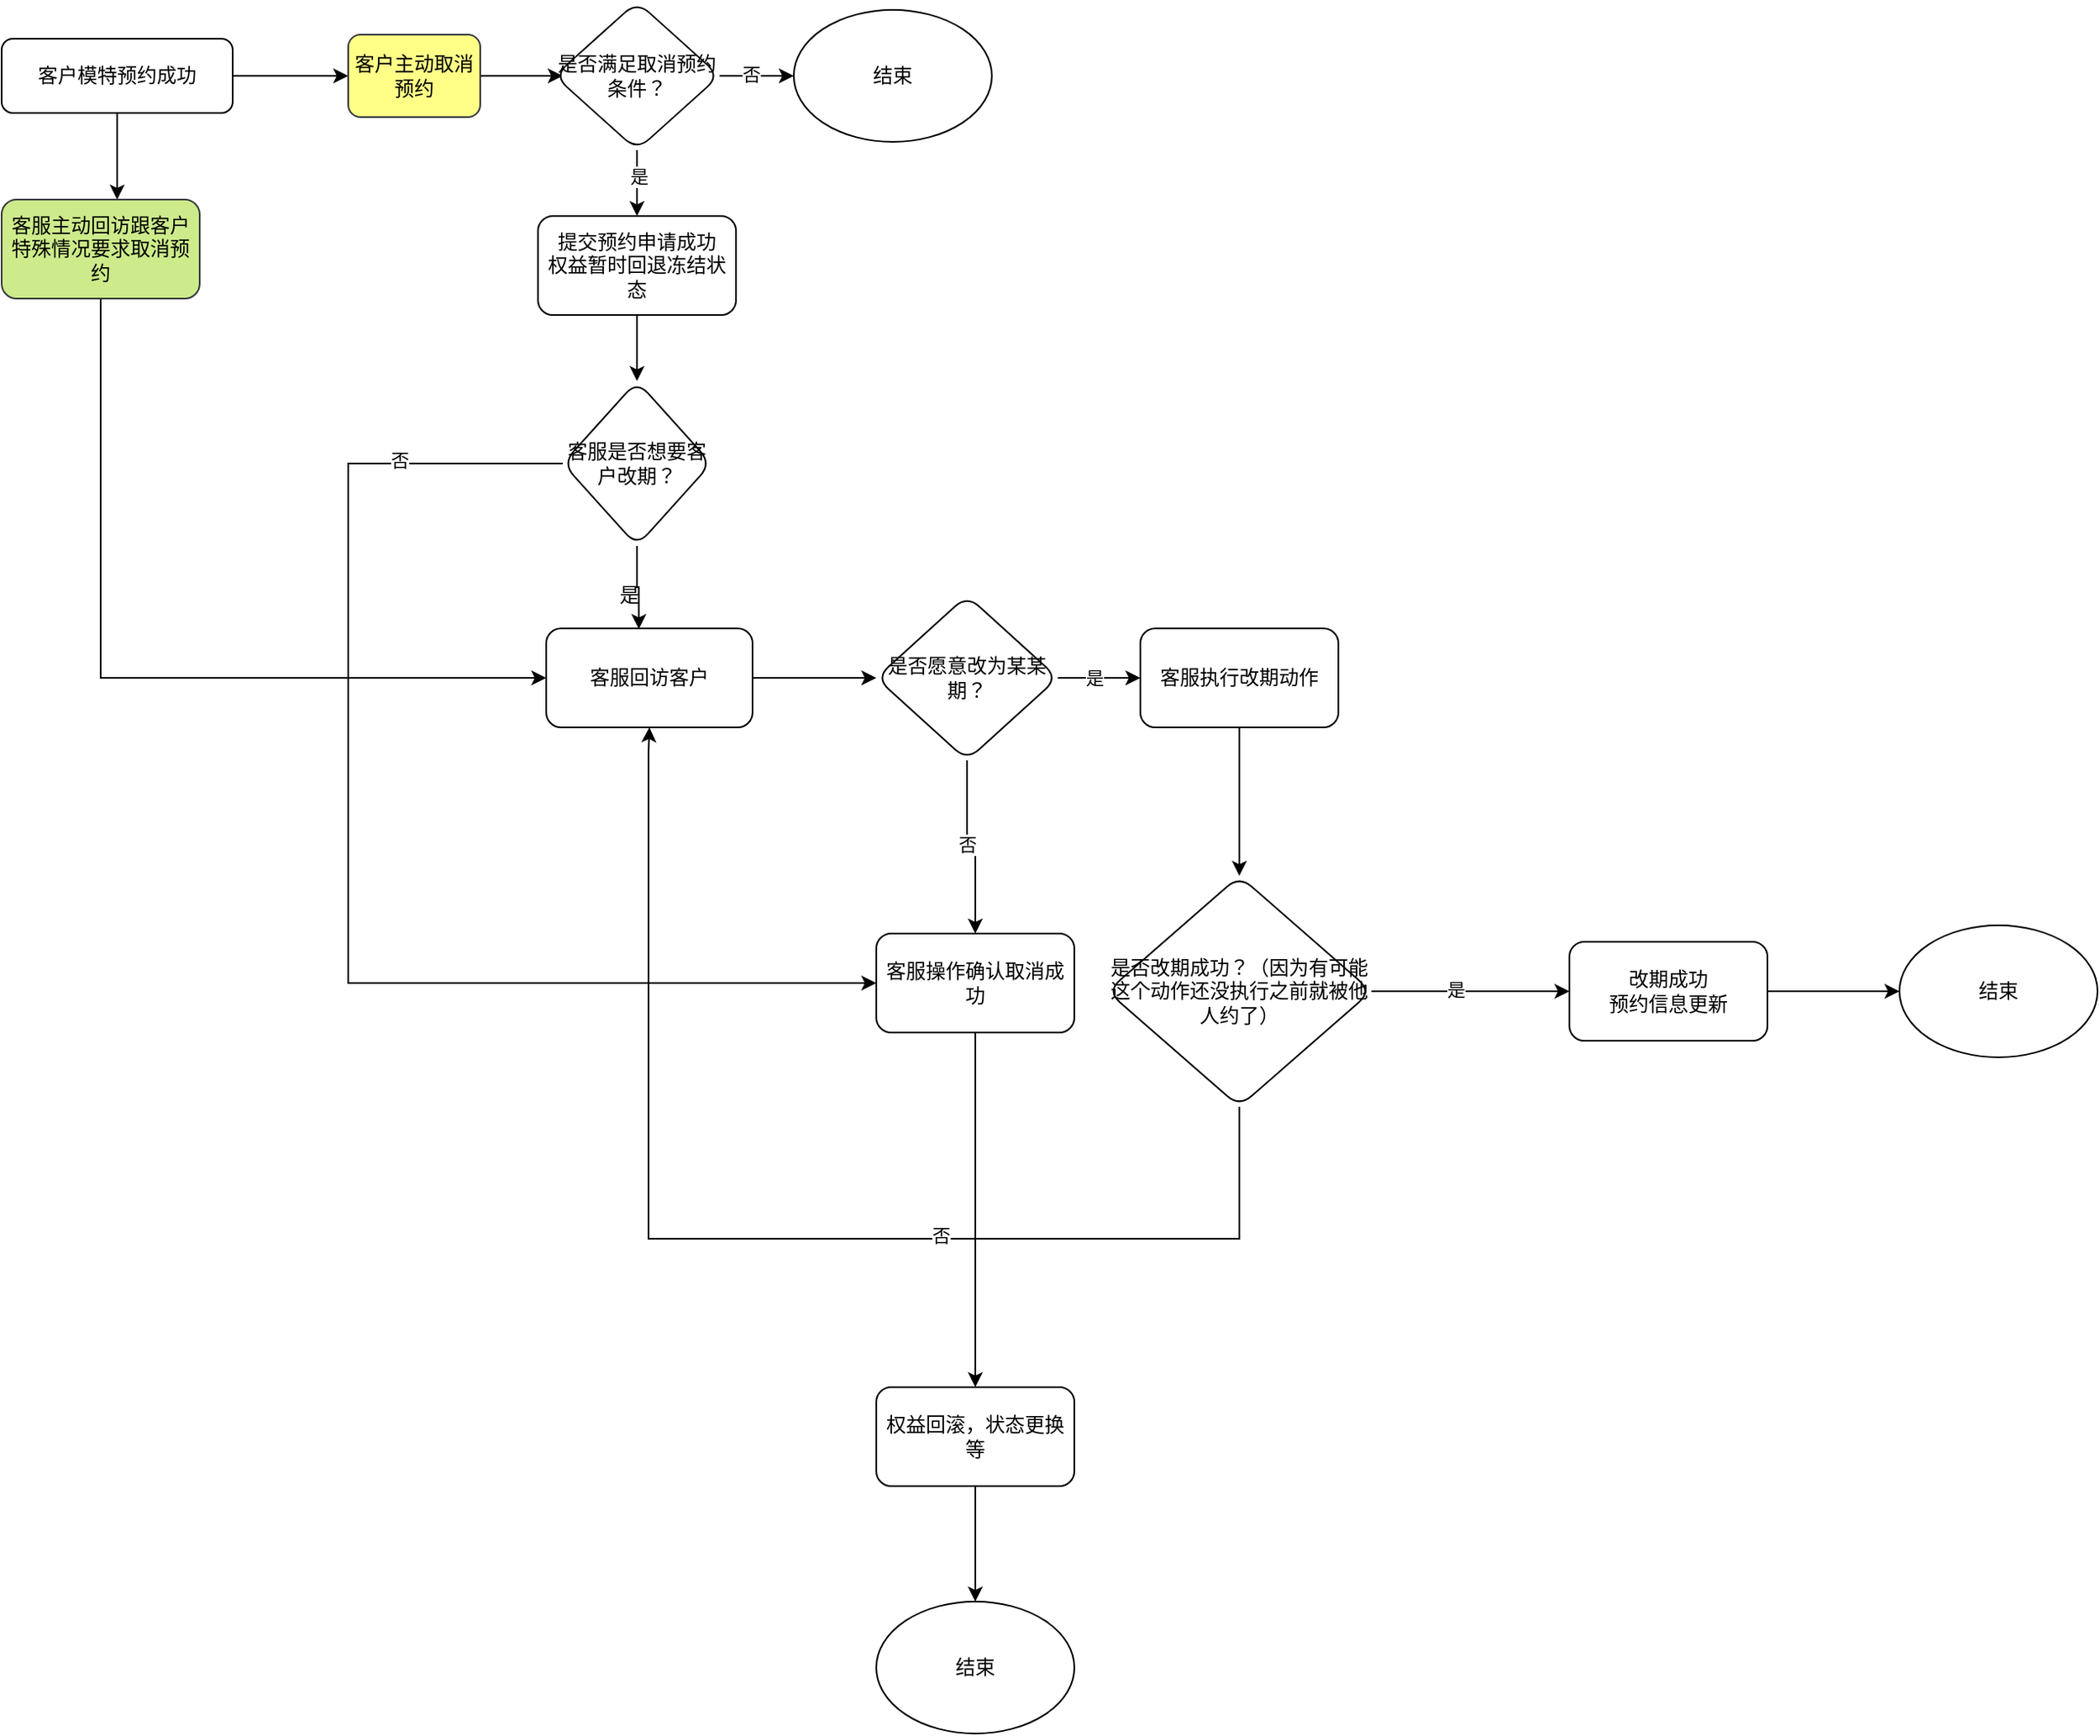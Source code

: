 <mxfile version="13.6.6" type="github">
  <diagram id="JFG310dgM5JgxOvnkHz8" name="Page-1">
    <mxGraphModel dx="1159" dy="623" grid="1" gridSize="10" guides="1" tooltips="1" connect="1" arrows="1" fold="1" page="1" pageScale="1" pageWidth="827" pageHeight="1169" math="0" shadow="0">
      <root>
        <mxCell id="0" />
        <mxCell id="1" parent="0" />
        <mxCell id="mZ5S8oPx8YVmJdACo5Ed-34" value="" style="edgeStyle=orthogonalEdgeStyle;rounded=0;orthogonalLoop=1;jettySize=auto;html=1;" parent="1" source="mZ5S8oPx8YVmJdACo5Ed-1" target="mZ5S8oPx8YVmJdACo5Ed-33" edge="1">
          <mxGeometry relative="1" as="geometry">
            <Array as="points">
              <mxPoint x="310" y="210" />
              <mxPoint x="310" y="210" />
            </Array>
          </mxGeometry>
        </mxCell>
        <mxCell id="TPgsrb7IbhU7XOlhmHNw-8" style="edgeStyle=orthogonalEdgeStyle;rounded=0;orthogonalLoop=1;jettySize=auto;html=1;entryX=0;entryY=0.5;entryDx=0;entryDy=0;" edge="1" parent="1" source="mZ5S8oPx8YVmJdACo5Ed-1" target="mZ5S8oPx8YVmJdACo5Ed-3">
          <mxGeometry relative="1" as="geometry" />
        </mxCell>
        <mxCell id="mZ5S8oPx8YVmJdACo5Ed-1" value="客户模特预约成功" style="rounded=1;whiteSpace=wrap;html=1;" parent="1" vertex="1">
          <mxGeometry x="240" y="122.5" width="140" height="45" as="geometry" />
        </mxCell>
        <mxCell id="mZ5S8oPx8YVmJdACo5Ed-10" value="" style="edgeStyle=orthogonalEdgeStyle;rounded=0;orthogonalLoop=1;jettySize=auto;html=1;" parent="1" source="mZ5S8oPx8YVmJdACo5Ed-3" edge="1">
          <mxGeometry relative="1" as="geometry">
            <mxPoint x="580.0" y="145" as="targetPoint" />
          </mxGeometry>
        </mxCell>
        <mxCell id="mZ5S8oPx8YVmJdACo5Ed-3" value="客户主动取消预约" style="rounded=1;whiteSpace=wrap;html=1;fillColor=#ffff88;strokeColor=#36393d;" parent="1" vertex="1">
          <mxGeometry x="450" y="120" width="80" height="50" as="geometry" />
        </mxCell>
        <mxCell id="mZ5S8oPx8YVmJdACo5Ed-12" value="" style="edgeStyle=orthogonalEdgeStyle;rounded=0;orthogonalLoop=1;jettySize=auto;html=1;exitX=1;exitY=0.5;exitDx=0;exitDy=0;" parent="1" source="mZ5S8oPx8YVmJdACo5Ed-9" edge="1">
          <mxGeometry relative="1" as="geometry">
            <mxPoint x="720.0" y="145" as="targetPoint" />
            <mxPoint x="680.0" y="145" as="sourcePoint" />
            <Array as="points" />
          </mxGeometry>
        </mxCell>
        <mxCell id="mZ5S8oPx8YVmJdACo5Ed-13" value="否" style="edgeLabel;html=1;align=center;verticalAlign=middle;resizable=0;points=[];" parent="mZ5S8oPx8YVmJdACo5Ed-12" vertex="1" connectable="0">
          <mxGeometry x="-0.156" y="1" relative="1" as="geometry">
            <mxPoint as="offset" />
          </mxGeometry>
        </mxCell>
        <mxCell id="mZ5S8oPx8YVmJdACo5Ed-15" value="" style="edgeStyle=orthogonalEdgeStyle;rounded=0;orthogonalLoop=1;jettySize=auto;html=1;" parent="1" source="mZ5S8oPx8YVmJdACo5Ed-9" target="mZ5S8oPx8YVmJdACo5Ed-14" edge="1">
          <mxGeometry relative="1" as="geometry" />
        </mxCell>
        <mxCell id="mZ5S8oPx8YVmJdACo5Ed-18" value="是" style="edgeLabel;html=1;align=center;verticalAlign=middle;resizable=0;points=[];" parent="mZ5S8oPx8YVmJdACo5Ed-15" vertex="1" connectable="0">
          <mxGeometry x="-0.23" y="1" relative="1" as="geometry">
            <mxPoint as="offset" />
          </mxGeometry>
        </mxCell>
        <mxCell id="mZ5S8oPx8YVmJdACo5Ed-9" value="是否满足取消预约条件？" style="rhombus;whiteSpace=wrap;html=1;rounded=1;" parent="1" vertex="1">
          <mxGeometry x="575" y="100" width="100" height="90" as="geometry" />
        </mxCell>
        <mxCell id="TPgsrb7IbhU7XOlhmHNw-2" value="" style="edgeStyle=orthogonalEdgeStyle;rounded=0;orthogonalLoop=1;jettySize=auto;html=1;" edge="1" parent="1" source="mZ5S8oPx8YVmJdACo5Ed-14" target="TPgsrb7IbhU7XOlhmHNw-1">
          <mxGeometry relative="1" as="geometry" />
        </mxCell>
        <mxCell id="mZ5S8oPx8YVmJdACo5Ed-14" value="提交预约申请成功&lt;br&gt;权益暂时回退冻结状态" style="whiteSpace=wrap;html=1;rounded=1;" parent="1" vertex="1">
          <mxGeometry x="565" y="230" width="120" height="60" as="geometry" />
        </mxCell>
        <mxCell id="mZ5S8oPx8YVmJdACo5Ed-17" value="结束" style="ellipse;whiteSpace=wrap;html=1;" parent="1" vertex="1">
          <mxGeometry x="720" y="105" width="120" height="80" as="geometry" />
        </mxCell>
        <mxCell id="mZ5S8oPx8YVmJdACo5Ed-28" value="" style="edgeStyle=orthogonalEdgeStyle;rounded=0;orthogonalLoop=1;jettySize=auto;html=1;" parent="1" source="mZ5S8oPx8YVmJdACo5Ed-25" target="mZ5S8oPx8YVmJdACo5Ed-27" edge="1">
          <mxGeometry relative="1" as="geometry" />
        </mxCell>
        <mxCell id="mZ5S8oPx8YVmJdACo5Ed-29" value="否" style="edgeLabel;html=1;align=center;verticalAlign=middle;resizable=0;points=[];" parent="mZ5S8oPx8YVmJdACo5Ed-28" vertex="1" connectable="0">
          <mxGeometry x="-0.074" relative="1" as="geometry">
            <mxPoint as="offset" />
          </mxGeometry>
        </mxCell>
        <mxCell id="mZ5S8oPx8YVmJdACo5Ed-31" value="" style="edgeStyle=orthogonalEdgeStyle;rounded=0;orthogonalLoop=1;jettySize=auto;html=1;" parent="1" source="mZ5S8oPx8YVmJdACo5Ed-25" target="mZ5S8oPx8YVmJdACo5Ed-30" edge="1">
          <mxGeometry relative="1" as="geometry" />
        </mxCell>
        <mxCell id="mZ5S8oPx8YVmJdACo5Ed-32" value="是" style="edgeLabel;html=1;align=center;verticalAlign=middle;resizable=0;points=[];" parent="mZ5S8oPx8YVmJdACo5Ed-31" vertex="1" connectable="0">
          <mxGeometry x="-0.133" relative="1" as="geometry">
            <mxPoint as="offset" />
          </mxGeometry>
        </mxCell>
        <mxCell id="mZ5S8oPx8YVmJdACo5Ed-25" value="是否愿意改为某某期？" style="rhombus;whiteSpace=wrap;html=1;rounded=1;" parent="1" vertex="1">
          <mxGeometry x="770" y="460" width="110" height="100" as="geometry" />
        </mxCell>
        <mxCell id="TPgsrb7IbhU7XOlhmHNw-17" style="edgeStyle=orthogonalEdgeStyle;rounded=0;orthogonalLoop=1;jettySize=auto;html=1;" edge="1" parent="1" source="mZ5S8oPx8YVmJdACo5Ed-27" target="TPgsrb7IbhU7XOlhmHNw-20">
          <mxGeometry relative="1" as="geometry">
            <mxPoint x="830.0" y="970" as="targetPoint" />
          </mxGeometry>
        </mxCell>
        <mxCell id="mZ5S8oPx8YVmJdACo5Ed-27" value="客服操作确认取消成功" style="whiteSpace=wrap;html=1;rounded=1;" parent="1" vertex="1">
          <mxGeometry x="770" y="665" width="120" height="60" as="geometry" />
        </mxCell>
        <mxCell id="mZ5S8oPx8YVmJdACo5Ed-36" value="" style="edgeStyle=orthogonalEdgeStyle;rounded=0;orthogonalLoop=1;jettySize=auto;html=1;" parent="1" source="mZ5S8oPx8YVmJdACo5Ed-30" target="mZ5S8oPx8YVmJdACo5Ed-35" edge="1">
          <mxGeometry relative="1" as="geometry" />
        </mxCell>
        <mxCell id="mZ5S8oPx8YVmJdACo5Ed-30" value="客服执行改期动作" style="whiteSpace=wrap;html=1;rounded=1;" parent="1" vertex="1">
          <mxGeometry x="930" y="480" width="120" height="60" as="geometry" />
        </mxCell>
        <mxCell id="TPgsrb7IbhU7XOlhmHNw-15" style="edgeStyle=orthogonalEdgeStyle;rounded=0;orthogonalLoop=1;jettySize=auto;html=1;entryX=0;entryY=0.5;entryDx=0;entryDy=0;" edge="1" parent="1" source="mZ5S8oPx8YVmJdACo5Ed-33" target="TPgsrb7IbhU7XOlhmHNw-9">
          <mxGeometry relative="1" as="geometry">
            <Array as="points">
              <mxPoint x="300" y="510" />
            </Array>
          </mxGeometry>
        </mxCell>
        <mxCell id="mZ5S8oPx8YVmJdACo5Ed-33" value="客服主动回访跟客户特殊情况要求取消预约" style="whiteSpace=wrap;html=1;rounded=1;fillColor=#cdeb8b;strokeColor=#36393d;" parent="1" vertex="1">
          <mxGeometry x="240" y="220" width="120" height="60" as="geometry" />
        </mxCell>
        <mxCell id="mZ5S8oPx8YVmJdACo5Ed-38" value="" style="edgeStyle=orthogonalEdgeStyle;rounded=0;orthogonalLoop=1;jettySize=auto;html=1;" parent="1" source="mZ5S8oPx8YVmJdACo5Ed-35" target="mZ5S8oPx8YVmJdACo5Ed-37" edge="1">
          <mxGeometry relative="1" as="geometry" />
        </mxCell>
        <mxCell id="mZ5S8oPx8YVmJdACo5Ed-41" value="是" style="edgeLabel;html=1;align=center;verticalAlign=middle;resizable=0;points=[];" parent="mZ5S8oPx8YVmJdACo5Ed-38" vertex="1" connectable="0">
          <mxGeometry x="-0.159" y="1" relative="1" as="geometry">
            <mxPoint as="offset" />
          </mxGeometry>
        </mxCell>
        <mxCell id="mZ5S8oPx8YVmJdACo5Ed-40" value="" style="edgeStyle=orthogonalEdgeStyle;rounded=0;orthogonalLoop=1;jettySize=auto;html=1;entryX=0.5;entryY=1;entryDx=0;entryDy=0;" parent="1" source="mZ5S8oPx8YVmJdACo5Ed-35" target="TPgsrb7IbhU7XOlhmHNw-9" edge="1">
          <mxGeometry relative="1" as="geometry">
            <mxPoint x="629.966" y="650" as="targetPoint" />
            <Array as="points">
              <mxPoint x="990" y="850" />
              <mxPoint x="632" y="850" />
              <mxPoint x="632" y="555" />
            </Array>
          </mxGeometry>
        </mxCell>
        <mxCell id="mZ5S8oPx8YVmJdACo5Ed-45" value="否" style="edgeLabel;html=1;align=center;verticalAlign=middle;resizable=0;points=[];" parent="mZ5S8oPx8YVmJdACo5Ed-40" vertex="1" connectable="0">
          <mxGeometry x="-0.302" y="-2" relative="1" as="geometry">
            <mxPoint as="offset" />
          </mxGeometry>
        </mxCell>
        <mxCell id="mZ5S8oPx8YVmJdACo5Ed-35" value="是否改期成功？（因为有可能这个动作还没执行之前就被他人约了）" style="rhombus;whiteSpace=wrap;html=1;rounded=1;" parent="1" vertex="1">
          <mxGeometry x="910" y="630" width="160" height="140" as="geometry" />
        </mxCell>
        <mxCell id="mZ5S8oPx8YVmJdACo5Ed-43" value="" style="edgeStyle=orthogonalEdgeStyle;rounded=0;orthogonalLoop=1;jettySize=auto;html=1;" parent="1" source="mZ5S8oPx8YVmJdACo5Ed-37" target="mZ5S8oPx8YVmJdACo5Ed-42" edge="1">
          <mxGeometry relative="1" as="geometry" />
        </mxCell>
        <mxCell id="mZ5S8oPx8YVmJdACo5Ed-37" value="改期成功&lt;br&gt;预约信息更新" style="whiteSpace=wrap;html=1;rounded=1;" parent="1" vertex="1">
          <mxGeometry x="1190" y="670" width="120" height="60" as="geometry" />
        </mxCell>
        <mxCell id="mZ5S8oPx8YVmJdACo5Ed-42" value="结束" style="ellipse;whiteSpace=wrap;html=1;rounded=1;" parent="1" vertex="1">
          <mxGeometry x="1390" y="660" width="120" height="80" as="geometry" />
        </mxCell>
        <mxCell id="TPgsrb7IbhU7XOlhmHNw-10" style="edgeStyle=orthogonalEdgeStyle;rounded=0;orthogonalLoop=1;jettySize=auto;html=1;entryX=0.449;entryY=0.006;entryDx=0;entryDy=0;entryPerimeter=0;" edge="1" parent="1" source="TPgsrb7IbhU7XOlhmHNw-1" target="TPgsrb7IbhU7XOlhmHNw-9">
          <mxGeometry relative="1" as="geometry" />
        </mxCell>
        <mxCell id="TPgsrb7IbhU7XOlhmHNw-13" style="edgeStyle=orthogonalEdgeStyle;rounded=0;orthogonalLoop=1;jettySize=auto;html=1;entryX=0;entryY=0.5;entryDx=0;entryDy=0;" edge="1" parent="1" source="TPgsrb7IbhU7XOlhmHNw-1" target="mZ5S8oPx8YVmJdACo5Ed-27">
          <mxGeometry relative="1" as="geometry">
            <Array as="points">
              <mxPoint x="450" y="380" />
              <mxPoint x="450" y="695" />
            </Array>
          </mxGeometry>
        </mxCell>
        <mxCell id="TPgsrb7IbhU7XOlhmHNw-14" value="否" style="edgeLabel;html=1;align=center;verticalAlign=middle;resizable=0;points=[];" vertex="1" connectable="0" parent="TPgsrb7IbhU7XOlhmHNw-13">
          <mxGeometry x="-0.74" y="-2" relative="1" as="geometry">
            <mxPoint as="offset" />
          </mxGeometry>
        </mxCell>
        <mxCell id="TPgsrb7IbhU7XOlhmHNw-1" value="客服是否想要客户改期？" style="rhombus;whiteSpace=wrap;html=1;rounded=1;" vertex="1" parent="1">
          <mxGeometry x="580" y="330" width="90" height="100" as="geometry" />
        </mxCell>
        <mxCell id="TPgsrb7IbhU7XOlhmHNw-16" style="edgeStyle=orthogonalEdgeStyle;rounded=0;orthogonalLoop=1;jettySize=auto;html=1;entryX=0;entryY=0.5;entryDx=0;entryDy=0;" edge="1" parent="1" source="TPgsrb7IbhU7XOlhmHNw-9" target="mZ5S8oPx8YVmJdACo5Ed-25">
          <mxGeometry relative="1" as="geometry" />
        </mxCell>
        <mxCell id="TPgsrb7IbhU7XOlhmHNw-9" value="客服回访客户" style="whiteSpace=wrap;html=1;rounded=1;" vertex="1" parent="1">
          <mxGeometry x="570" y="480" width="125" height="60" as="geometry" />
        </mxCell>
        <mxCell id="TPgsrb7IbhU7XOlhmHNw-12" value="是" style="text;html=1;align=center;verticalAlign=middle;resizable=0;points=[];autosize=1;" vertex="1" parent="1">
          <mxGeometry x="605" y="450" width="30" height="20" as="geometry" />
        </mxCell>
        <mxCell id="TPgsrb7IbhU7XOlhmHNw-22" value="" style="edgeStyle=orthogonalEdgeStyle;rounded=0;orthogonalLoop=1;jettySize=auto;html=1;" edge="1" parent="1" source="TPgsrb7IbhU7XOlhmHNw-20" target="TPgsrb7IbhU7XOlhmHNw-21">
          <mxGeometry relative="1" as="geometry" />
        </mxCell>
        <mxCell id="TPgsrb7IbhU7XOlhmHNw-20" value="权益回滚，状态更换等" style="rounded=1;whiteSpace=wrap;html=1;" vertex="1" parent="1">
          <mxGeometry x="770.0" y="940" width="120" height="60" as="geometry" />
        </mxCell>
        <mxCell id="TPgsrb7IbhU7XOlhmHNw-21" value="结束" style="ellipse;whiteSpace=wrap;html=1;rounded=1;" vertex="1" parent="1">
          <mxGeometry x="770.0" y="1070" width="120" height="80" as="geometry" />
        </mxCell>
      </root>
    </mxGraphModel>
  </diagram>
</mxfile>
